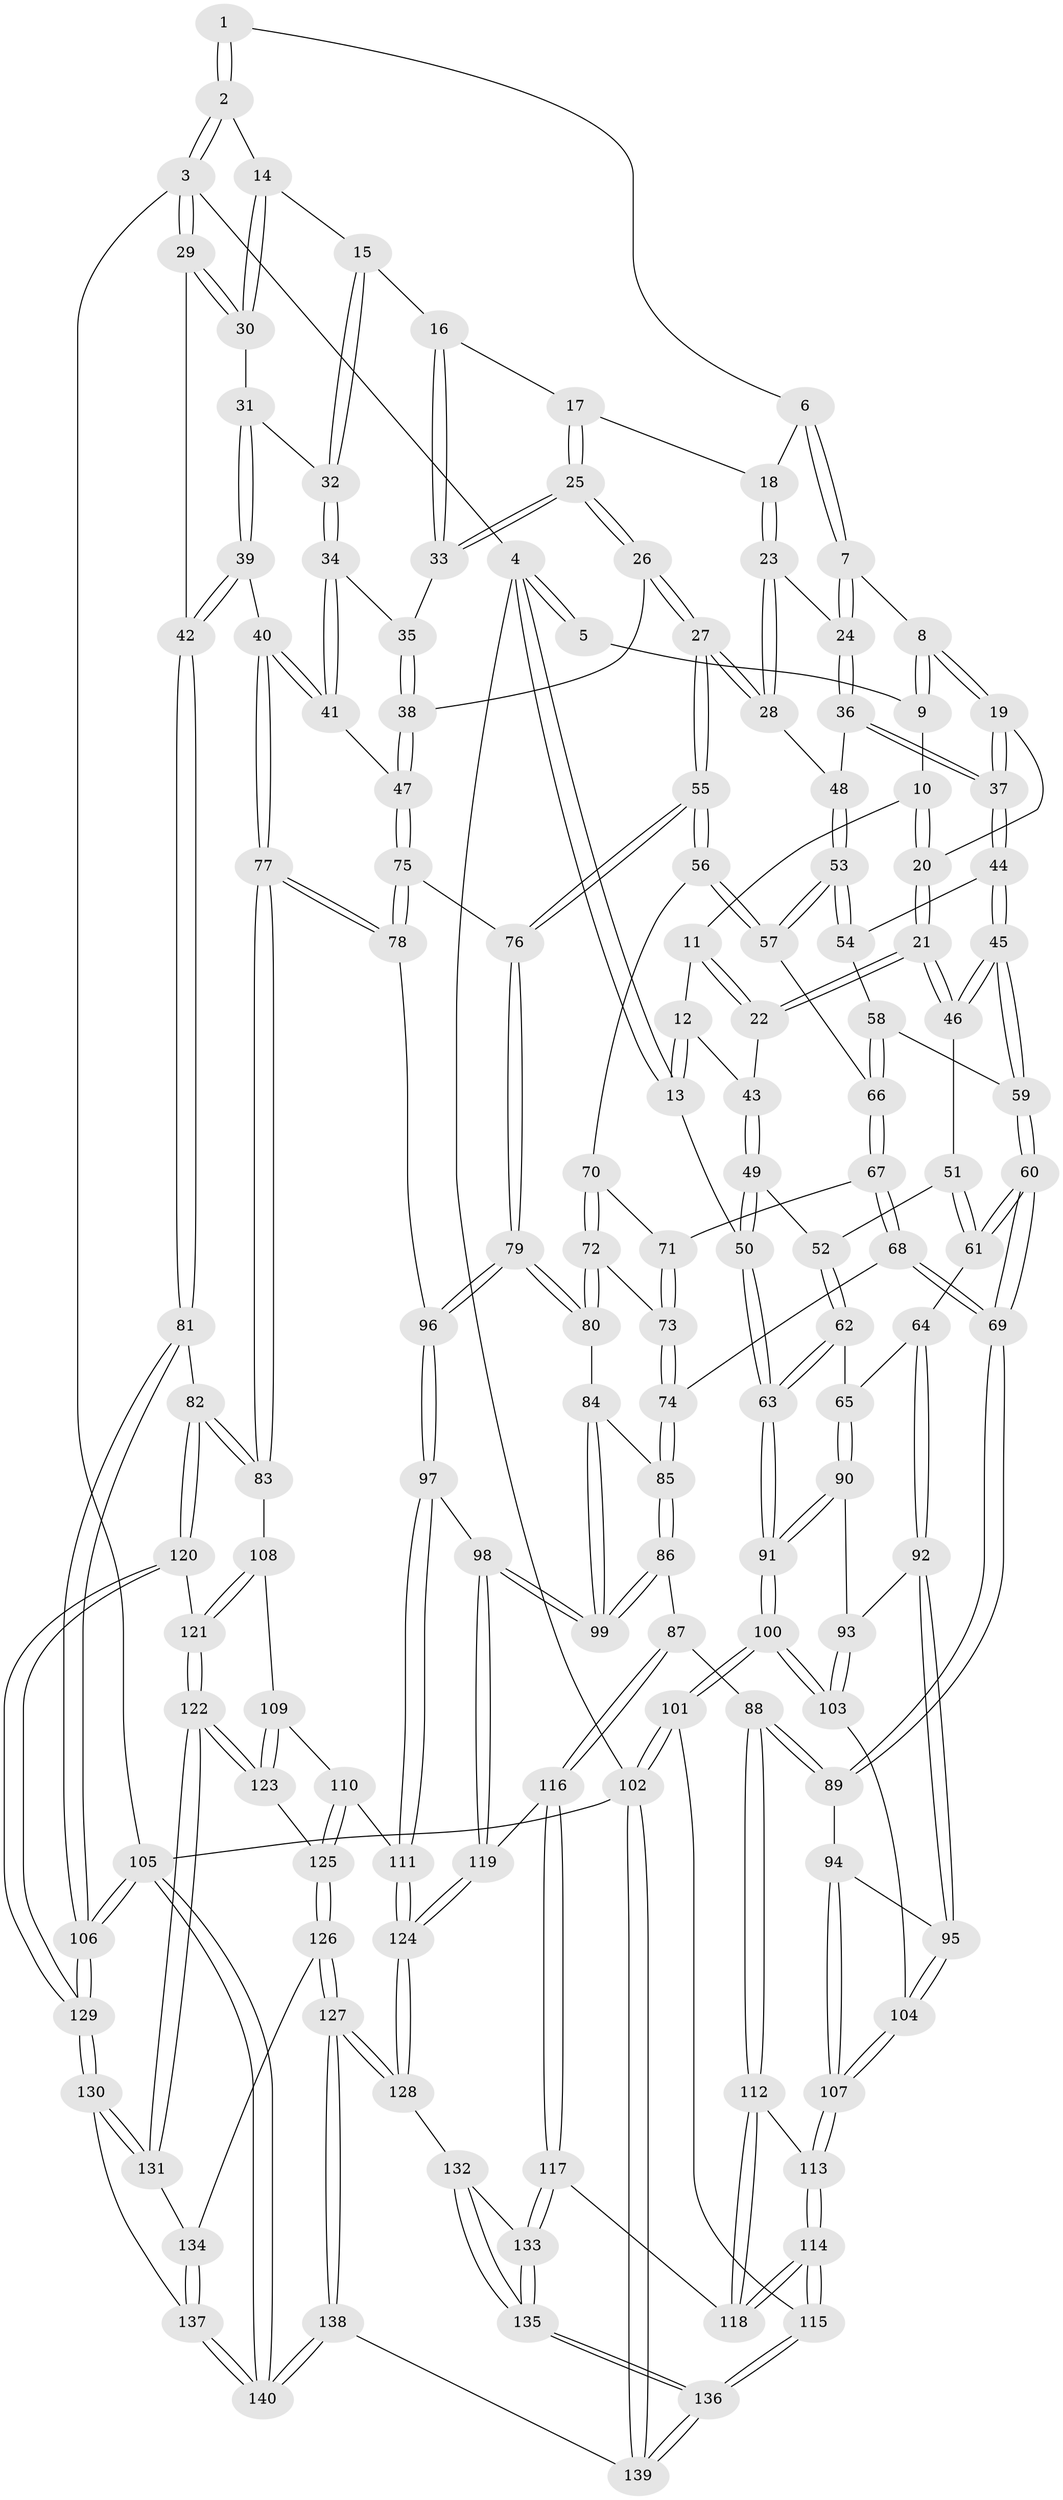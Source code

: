 // coarse degree distribution, {5: 0.2619047619047619, 6: 0.19047619047619047, 4: 0.21428571428571427, 7: 0.07142857142857142, 2: 0.09523809523809523, 3: 0.14285714285714285, 8: 0.023809523809523808}
// Generated by graph-tools (version 1.1) at 2025/21/03/04/25 18:21:44]
// undirected, 140 vertices, 347 edges
graph export_dot {
graph [start="1"]
  node [color=gray90,style=filled];
  1 [pos="+0.5771407314653952+0"];
  2 [pos="+0.9453497927098207+0"];
  3 [pos="+1+0"];
  4 [pos="+0+0"];
  5 [pos="+0.230338330464353+0"];
  6 [pos="+0.5594839000912841+0"];
  7 [pos="+0.4023956138795842+0.09571127824004735"];
  8 [pos="+0.32924295532116143+0.05600236032194449"];
  9 [pos="+0.2317994404406206+0"];
  10 [pos="+0.1491554558912132+0.04247978980362234"];
  11 [pos="+0.14260481853217372+0.05413257006245905"];
  12 [pos="+0+0.12393395314941931"];
  13 [pos="+0+0.12917014324599452"];
  14 [pos="+0.8504204491687857+0"];
  15 [pos="+0.848288955975134+0"];
  16 [pos="+0.7439746189330076+0.08285054035099995"];
  17 [pos="+0.574792707857797+0.05017464425194398"];
  18 [pos="+0.5736734743813374+0.0494850766837155"];
  19 [pos="+0.28624460112147326+0.14323300776788242"];
  20 [pos="+0.2597572141851807+0.16112297792071903"];
  21 [pos="+0.23220321732359397+0.19417628260742134"];
  22 [pos="+0.14460747995931733+0.1703672038870482"];
  23 [pos="+0.5281234364897682+0.15568748726641687"];
  24 [pos="+0.4300443741802717+0.13705968498890808"];
  25 [pos="+0.6762263770688649+0.15290098537367666"];
  26 [pos="+0.6428597920880871+0.28616722793185617"];
  27 [pos="+0.6418503676911596+0.2864944205779825"];
  28 [pos="+0.5480444721705356+0.2046403546732919"];
  29 [pos="+1+0.24454803113887486"];
  30 [pos="+0.9548093657738282+0.15397838499654035"];
  31 [pos="+0.8803456437730538+0.17078403714550908"];
  32 [pos="+0.8594584770399282+0.15009308314028538"];
  33 [pos="+0.735853911270783+0.09974588653444273"];
  34 [pos="+0.8171159351054875+0.1877315925264529"];
  35 [pos="+0.7687927999113031+0.17876933845075393"];
  36 [pos="+0.4043633356540774+0.19186464345737003"];
  37 [pos="+0.37446899935306005+0.2266945483872319"];
  38 [pos="+0.6551272298503212+0.28765965112701963"];
  39 [pos="+0.9679278419650078+0.33623484837458156"];
  40 [pos="+0.9487186174726648+0.3426484764427589"];
  41 [pos="+0.7994493062844326+0.31504477835423667"];
  42 [pos="+1+0.33429287485572584"];
  43 [pos="+0.12390362707129238+0.18398002248982115"];
  44 [pos="+0.3731594506232438+0.23965853031771903"];
  45 [pos="+0.26598826638070233+0.2759256461343686"];
  46 [pos="+0.2412961219012574+0.25802263838766576"];
  47 [pos="+0.7597819803473056+0.32257789673642434"];
  48 [pos="+0.4828440347535461+0.23849760342812348"];
  49 [pos="+0.09734268769735804+0.2619984344798275"];
  50 [pos="+0+0.255607799386296"];
  51 [pos="+0.1896335471745494+0.28863788175283833"];
  52 [pos="+0.12486187565725405+0.29752636990690595"];
  53 [pos="+0.4239069841999439+0.3014935424691521"];
  54 [pos="+0.3875549109995788+0.26233020024332915"];
  55 [pos="+0.5846700945272204+0.3726225471855179"];
  56 [pos="+0.5776576076589707+0.3713494461243738"];
  57 [pos="+0.42745458616813076+0.31651930533260203"];
  58 [pos="+0.3153014312773276+0.33276872103819677"];
  59 [pos="+0.2846425668597448+0.33169329481794707"];
  60 [pos="+0.2537906170996039+0.42860552296701127"];
  61 [pos="+0.22193404601620098+0.4278469507491346"];
  62 [pos="+0.11799299793200675+0.3340710474545389"];
  63 [pos="+0+0.34716991429639565"];
  64 [pos="+0.22109233481051976+0.4280314906957562"];
  65 [pos="+0.12267712092756494+0.4188804898344961"];
  66 [pos="+0.39669201089180195+0.3591996404587022"];
  67 [pos="+0.39513731863881707+0.36985115912852146"];
  68 [pos="+0.37006699523483766+0.42216830486345974"];
  69 [pos="+0.2702363822307668+0.4410781128221454"];
  70 [pos="+0.4760011557016368+0.40292286060832944"];
  71 [pos="+0.45344278740022476+0.4089974576293985"];
  72 [pos="+0.45112846624962916+0.4643881500014092"];
  73 [pos="+0.4393645502518968+0.4585129306498022"];
  74 [pos="+0.3986525180600141+0.4563141541588906"];
  75 [pos="+0.7600502594067112+0.42328542634438504"];
  76 [pos="+0.5864664695194475+0.42906947812324153"];
  77 [pos="+0.8277749426016905+0.5428107840212406"];
  78 [pos="+0.7676463589911762+0.5046079071113442"];
  79 [pos="+0.5858377175690913+0.49541836165868325"];
  80 [pos="+0.47348865034129506+0.4762682443144769"];
  81 [pos="+1+0.5708043905144929"];
  82 [pos="+1+0.5797257927498696"];
  83 [pos="+0.8404422439991345+0.577109428185627"];
  84 [pos="+0.4428201668526135+0.5066890681988401"];
  85 [pos="+0.3905988304023681+0.5003592117241147"];
  86 [pos="+0.3570952115722191+0.5893876207751031"];
  87 [pos="+0.341470415999088+0.590966618395935"];
  88 [pos="+0.3261528496646632+0.5893316786908179"];
  89 [pos="+0.3036367823750559+0.5658022690108472"];
  90 [pos="+0.07004377263799463+0.45648648071230535"];
  91 [pos="+0+0.49515076752228326"];
  92 [pos="+0.18220099663645709+0.5395573490825497"];
  93 [pos="+0.10154876257851271+0.497444651512752"];
  94 [pos="+0.2270485722443184+0.5670154735824726"];
  95 [pos="+0.18885561376144158+0.559081612730923"];
  96 [pos="+0.5910993350500827+0.5103213663124633"];
  97 [pos="+0.5697458462335154+0.5981053538066767"];
  98 [pos="+0.4796121778584248+0.6351064948750486"];
  99 [pos="+0.40936521038982293+0.6044478215988606"];
  100 [pos="+0+0.7016403563219098"];
  101 [pos="+0+0.7825622821350896"];
  102 [pos="+0+1"];
  103 [pos="+0.13082623303893737+0.6118247101252015"];
  104 [pos="+0.13530634264157573+0.612594218565739"];
  105 [pos="+1+1"];
  106 [pos="+1+1"];
  107 [pos="+0.18651216743119967+0.6714003862876122"];
  108 [pos="+0.839277655954063+0.5806624389126528"];
  109 [pos="+0.7641636619520545+0.6413641505492363"];
  110 [pos="+0.654356347419876+0.6849767310139815"];
  111 [pos="+0.6337829105980715+0.6690040654390101"];
  112 [pos="+0.3014961739927335+0.6219867788679638"];
  113 [pos="+0.19239857340959401+0.6807349985013377"];
  114 [pos="+0.17702327813231544+0.8035076902761221"];
  115 [pos="+0.13509028444126794+0.8371643509086708"];
  116 [pos="+0.36267225013506166+0.7677833656269842"];
  117 [pos="+0.31996450021169187+0.7946763454625252"];
  118 [pos="+0.29355565208080897+0.7885819771067538"];
  119 [pos="+0.4504136787490618+0.7436792293176733"];
  120 [pos="+0.9020535267557658+0.7388260315959008"];
  121 [pos="+0.8960315998503786+0.7388314510141573"];
  122 [pos="+0.850869699051243+0.7912744012278256"];
  123 [pos="+0.8076458142810009+0.7737682641968274"];
  124 [pos="+0.49713529747604235+0.8111892853666793"];
  125 [pos="+0.6735783615301983+0.7693740875315075"];
  126 [pos="+0.6393664979275794+0.8803820417339719"];
  127 [pos="+0.5973772651031805+0.9190637194357346"];
  128 [pos="+0.5254280181075964+0.8845988335288033"];
  129 [pos="+1+0.9936824910341082"];
  130 [pos="+1+0.9215941023358442"];
  131 [pos="+0.8532669582221014+0.8726834629942262"];
  132 [pos="+0.4510262443320182+0.9055769570416644"];
  133 [pos="+0.33591216065504237+0.8268963968645728"];
  134 [pos="+0.8268538446867156+0.8988779178826727"];
  135 [pos="+0.2987007015290909+1"];
  136 [pos="+0.26561750268147655+1"];
  137 [pos="+0.8235547179743526+0.9997055914520535"];
  138 [pos="+0.6311975503349249+1"];
  139 [pos="+0.2637312993855239+1"];
  140 [pos="+0.7948010482034271+1"];
  1 -- 2;
  1 -- 2;
  1 -- 6;
  2 -- 3;
  2 -- 3;
  2 -- 14;
  3 -- 4;
  3 -- 29;
  3 -- 29;
  3 -- 105;
  4 -- 5;
  4 -- 5;
  4 -- 13;
  4 -- 13;
  4 -- 102;
  5 -- 9;
  6 -- 7;
  6 -- 7;
  6 -- 18;
  7 -- 8;
  7 -- 24;
  7 -- 24;
  8 -- 9;
  8 -- 9;
  8 -- 19;
  8 -- 19;
  9 -- 10;
  10 -- 11;
  10 -- 20;
  10 -- 20;
  11 -- 12;
  11 -- 22;
  11 -- 22;
  12 -- 13;
  12 -- 13;
  12 -- 43;
  13 -- 50;
  14 -- 15;
  14 -- 30;
  14 -- 30;
  15 -- 16;
  15 -- 32;
  15 -- 32;
  16 -- 17;
  16 -- 33;
  16 -- 33;
  17 -- 18;
  17 -- 25;
  17 -- 25;
  18 -- 23;
  18 -- 23;
  19 -- 20;
  19 -- 37;
  19 -- 37;
  20 -- 21;
  20 -- 21;
  21 -- 22;
  21 -- 22;
  21 -- 46;
  21 -- 46;
  22 -- 43;
  23 -- 24;
  23 -- 28;
  23 -- 28;
  24 -- 36;
  24 -- 36;
  25 -- 26;
  25 -- 26;
  25 -- 33;
  25 -- 33;
  26 -- 27;
  26 -- 27;
  26 -- 38;
  27 -- 28;
  27 -- 28;
  27 -- 55;
  27 -- 55;
  28 -- 48;
  29 -- 30;
  29 -- 30;
  29 -- 42;
  30 -- 31;
  31 -- 32;
  31 -- 39;
  31 -- 39;
  32 -- 34;
  32 -- 34;
  33 -- 35;
  34 -- 35;
  34 -- 41;
  34 -- 41;
  35 -- 38;
  35 -- 38;
  36 -- 37;
  36 -- 37;
  36 -- 48;
  37 -- 44;
  37 -- 44;
  38 -- 47;
  38 -- 47;
  39 -- 40;
  39 -- 42;
  39 -- 42;
  40 -- 41;
  40 -- 41;
  40 -- 77;
  40 -- 77;
  41 -- 47;
  42 -- 81;
  42 -- 81;
  43 -- 49;
  43 -- 49;
  44 -- 45;
  44 -- 45;
  44 -- 54;
  45 -- 46;
  45 -- 46;
  45 -- 59;
  45 -- 59;
  46 -- 51;
  47 -- 75;
  47 -- 75;
  48 -- 53;
  48 -- 53;
  49 -- 50;
  49 -- 50;
  49 -- 52;
  50 -- 63;
  50 -- 63;
  51 -- 52;
  51 -- 61;
  51 -- 61;
  52 -- 62;
  52 -- 62;
  53 -- 54;
  53 -- 54;
  53 -- 57;
  53 -- 57;
  54 -- 58;
  55 -- 56;
  55 -- 56;
  55 -- 76;
  55 -- 76;
  56 -- 57;
  56 -- 57;
  56 -- 70;
  57 -- 66;
  58 -- 59;
  58 -- 66;
  58 -- 66;
  59 -- 60;
  59 -- 60;
  60 -- 61;
  60 -- 61;
  60 -- 69;
  60 -- 69;
  61 -- 64;
  62 -- 63;
  62 -- 63;
  62 -- 65;
  63 -- 91;
  63 -- 91;
  64 -- 65;
  64 -- 92;
  64 -- 92;
  65 -- 90;
  65 -- 90;
  66 -- 67;
  66 -- 67;
  67 -- 68;
  67 -- 68;
  67 -- 71;
  68 -- 69;
  68 -- 69;
  68 -- 74;
  69 -- 89;
  69 -- 89;
  70 -- 71;
  70 -- 72;
  70 -- 72;
  71 -- 73;
  71 -- 73;
  72 -- 73;
  72 -- 80;
  72 -- 80;
  73 -- 74;
  73 -- 74;
  74 -- 85;
  74 -- 85;
  75 -- 76;
  75 -- 78;
  75 -- 78;
  76 -- 79;
  76 -- 79;
  77 -- 78;
  77 -- 78;
  77 -- 83;
  77 -- 83;
  78 -- 96;
  79 -- 80;
  79 -- 80;
  79 -- 96;
  79 -- 96;
  80 -- 84;
  81 -- 82;
  81 -- 106;
  81 -- 106;
  82 -- 83;
  82 -- 83;
  82 -- 120;
  82 -- 120;
  83 -- 108;
  84 -- 85;
  84 -- 99;
  84 -- 99;
  85 -- 86;
  85 -- 86;
  86 -- 87;
  86 -- 99;
  86 -- 99;
  87 -- 88;
  87 -- 116;
  87 -- 116;
  88 -- 89;
  88 -- 89;
  88 -- 112;
  88 -- 112;
  89 -- 94;
  90 -- 91;
  90 -- 91;
  90 -- 93;
  91 -- 100;
  91 -- 100;
  92 -- 93;
  92 -- 95;
  92 -- 95;
  93 -- 103;
  93 -- 103;
  94 -- 95;
  94 -- 107;
  94 -- 107;
  95 -- 104;
  95 -- 104;
  96 -- 97;
  96 -- 97;
  97 -- 98;
  97 -- 111;
  97 -- 111;
  98 -- 99;
  98 -- 99;
  98 -- 119;
  98 -- 119;
  100 -- 101;
  100 -- 101;
  100 -- 103;
  100 -- 103;
  101 -- 102;
  101 -- 102;
  101 -- 115;
  102 -- 139;
  102 -- 139;
  102 -- 105;
  103 -- 104;
  104 -- 107;
  104 -- 107;
  105 -- 106;
  105 -- 106;
  105 -- 140;
  105 -- 140;
  106 -- 129;
  106 -- 129;
  107 -- 113;
  107 -- 113;
  108 -- 109;
  108 -- 121;
  108 -- 121;
  109 -- 110;
  109 -- 123;
  109 -- 123;
  110 -- 111;
  110 -- 125;
  110 -- 125;
  111 -- 124;
  111 -- 124;
  112 -- 113;
  112 -- 118;
  112 -- 118;
  113 -- 114;
  113 -- 114;
  114 -- 115;
  114 -- 115;
  114 -- 118;
  114 -- 118;
  115 -- 136;
  115 -- 136;
  116 -- 117;
  116 -- 117;
  116 -- 119;
  117 -- 118;
  117 -- 133;
  117 -- 133;
  119 -- 124;
  119 -- 124;
  120 -- 121;
  120 -- 129;
  120 -- 129;
  121 -- 122;
  121 -- 122;
  122 -- 123;
  122 -- 123;
  122 -- 131;
  122 -- 131;
  123 -- 125;
  124 -- 128;
  124 -- 128;
  125 -- 126;
  125 -- 126;
  126 -- 127;
  126 -- 127;
  126 -- 134;
  127 -- 128;
  127 -- 128;
  127 -- 138;
  127 -- 138;
  128 -- 132;
  129 -- 130;
  129 -- 130;
  130 -- 131;
  130 -- 131;
  130 -- 137;
  131 -- 134;
  132 -- 133;
  132 -- 135;
  132 -- 135;
  133 -- 135;
  133 -- 135;
  134 -- 137;
  134 -- 137;
  135 -- 136;
  135 -- 136;
  136 -- 139;
  136 -- 139;
  137 -- 140;
  137 -- 140;
  138 -- 139;
  138 -- 140;
  138 -- 140;
}
